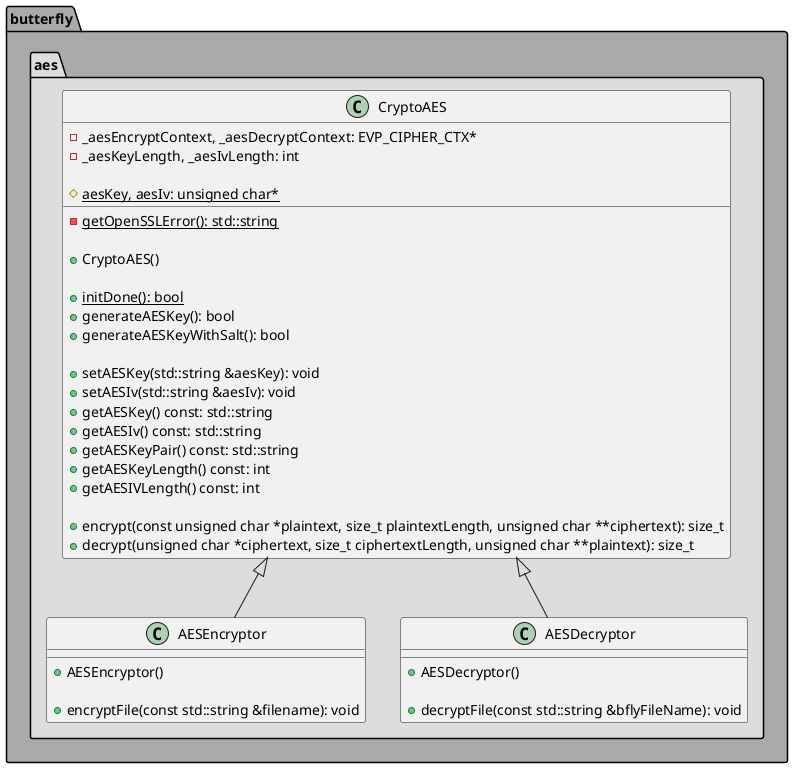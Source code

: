 @startuml

package butterfly #AAAAAA
{

package aes #DDDDDD
{

class CryptoAES
{
    - _aesEncryptContext, _aesDecryptContext: EVP_CIPHER_CTX*
    - _aesKeyLength, _aesIvLength: int

    # {static} aesKey, aesIv: unsigned char*

    - {static} getOpenSSLError(): std::string

    + CryptoAES()

    + {static} initDone(): bool
    + generateAESKey(): bool
    + generateAESKeyWithSalt(): bool

    + setAESKey(std::string &aesKey): void
    + setAESIv(std::string &aesIv): void
    + getAESKey() const: std::string
    + getAESIv() const: std::string
    + getAESKeyPair() const: std::string
    + getAESKeyLength() const: int
    + getAESIVLength() const: int

    + encrypt(const unsigned char *plaintext, size_t plaintextLength, unsigned char **ciphertext): size_t
    + decrypt(unsigned char *ciphertext, size_t ciphertextLength, unsigned char **plaintext): size_t
}

class AESEncryptor
{
    + AESEncryptor()

    + encryptFile(const std::string &filename): void

}

class AESDecryptor
{
    + AESDecryptor()

    + decryptFile(const std::string &bflyFileName): void
}

CryptoAES <|-- AESEncryptor
CryptoAES <|-- AESDecryptor

}

}
@enduml